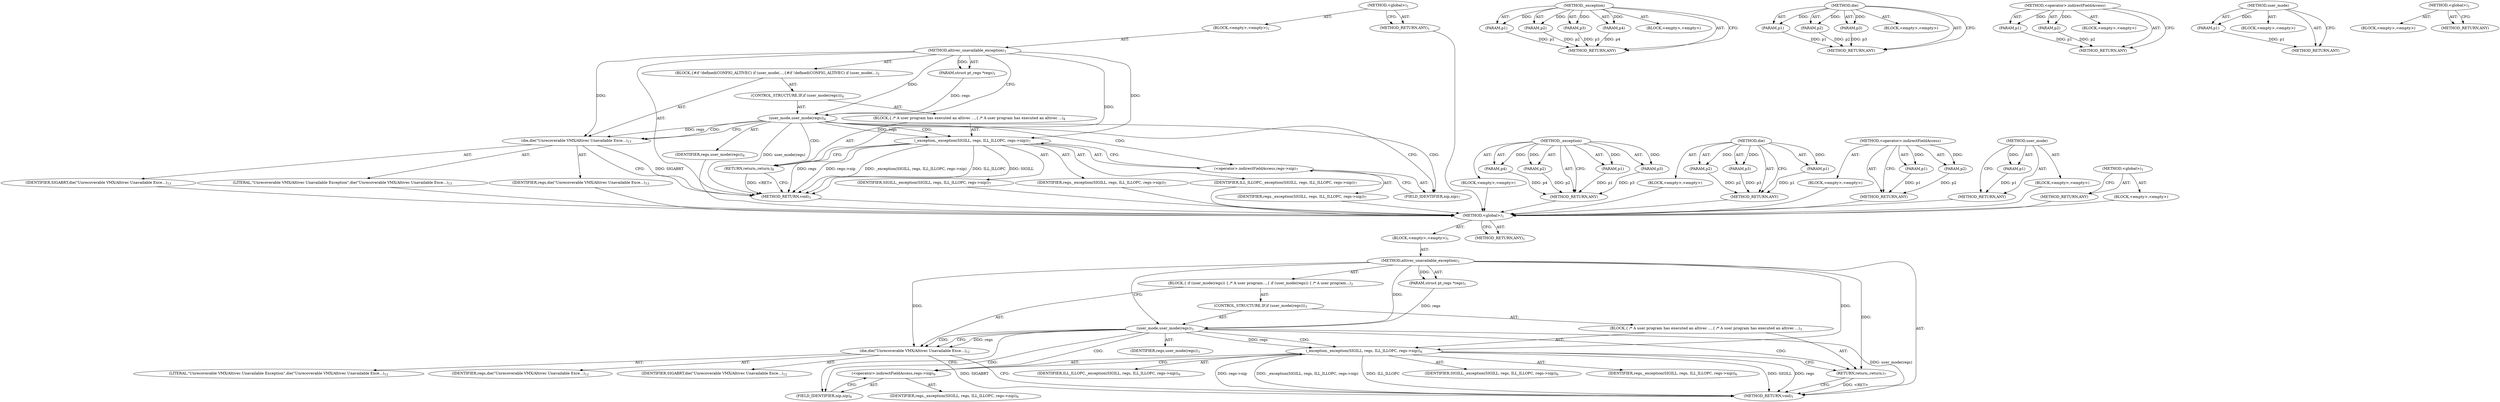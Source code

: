 digraph "&lt;global&gt;" {
vulnerable_6 [label=<(METHOD,&lt;global&gt;)<SUB>1</SUB>>];
vulnerable_7 [label=<(BLOCK,&lt;empty&gt;,&lt;empty&gt;)<SUB>1</SUB>>];
vulnerable_8 [label=<(METHOD,altivec_unavailable_exception)<SUB>1</SUB>>];
vulnerable_9 [label=<(PARAM,struct pt_regs *regs)<SUB>1</SUB>>];
vulnerable_10 [label=<(BLOCK,{
#if !defined(CONFIG_ALTIVEC)
 	if (user_mode(...,{
#if !defined(CONFIG_ALTIVEC)
 	if (user_mode(...)<SUB>2</SUB>>];
vulnerable_11 [label=<(CONTROL_STRUCTURE,IF,if (user_mode(regs)))<SUB>4</SUB>>];
vulnerable_12 [label=<(user_mode,user_mode(regs))<SUB>4</SUB>>];
vulnerable_13 [label=<(IDENTIFIER,regs,user_mode(regs))<SUB>4</SUB>>];
vulnerable_14 [label=<(BLOCK,{
 		/* A user program has executed an altivec ...,{
 		/* A user program has executed an altivec ...)<SUB>4</SUB>>];
vulnerable_15 [label=<(_exception,_exception(SIGILL, regs, ILL_ILLOPC, regs-&gt;nip))<SUB>7</SUB>>];
vulnerable_16 [label=<(IDENTIFIER,SIGILL,_exception(SIGILL, regs, ILL_ILLOPC, regs-&gt;nip))<SUB>7</SUB>>];
vulnerable_17 [label=<(IDENTIFIER,regs,_exception(SIGILL, regs, ILL_ILLOPC, regs-&gt;nip))<SUB>7</SUB>>];
vulnerable_18 [label=<(IDENTIFIER,ILL_ILLOPC,_exception(SIGILL, regs, ILL_ILLOPC, regs-&gt;nip))<SUB>7</SUB>>];
vulnerable_19 [label=<(&lt;operator&gt;.indirectFieldAccess,regs-&gt;nip)<SUB>7</SUB>>];
vulnerable_20 [label=<(IDENTIFIER,regs,_exception(SIGILL, regs, ILL_ILLOPC, regs-&gt;nip))<SUB>7</SUB>>];
vulnerable_21 [label=<(FIELD_IDENTIFIER,nip,nip)<SUB>7</SUB>>];
vulnerable_22 [label=<(RETURN,return;,return;)<SUB>8</SUB>>];
vulnerable_23 [label=<(die,die(&quot;Unrecoverable VMX/Altivec Unavailable Exce...)<SUB>13</SUB>>];
vulnerable_24 [label=<(LITERAL,&quot;Unrecoverable VMX/Altivec Unavailable Exception&quot;,die(&quot;Unrecoverable VMX/Altivec Unavailable Exce...)<SUB>13</SUB>>];
vulnerable_25 [label=<(IDENTIFIER,regs,die(&quot;Unrecoverable VMX/Altivec Unavailable Exce...)<SUB>13</SUB>>];
vulnerable_26 [label=<(IDENTIFIER,SIGABRT,die(&quot;Unrecoverable VMX/Altivec Unavailable Exce...)<SUB>13</SUB>>];
vulnerable_27 [label=<(METHOD_RETURN,void)<SUB>1</SUB>>];
vulnerable_29 [label=<(METHOD_RETURN,ANY)<SUB>1</SUB>>];
vulnerable_50 [label=<(METHOD,_exception)>];
vulnerable_51 [label=<(PARAM,p1)>];
vulnerable_52 [label=<(PARAM,p2)>];
vulnerable_53 [label=<(PARAM,p3)>];
vulnerable_54 [label=<(PARAM,p4)>];
vulnerable_55 [label=<(BLOCK,&lt;empty&gt;,&lt;empty&gt;)>];
vulnerable_56 [label=<(METHOD_RETURN,ANY)>];
vulnerable_62 [label=<(METHOD,die)>];
vulnerable_63 [label=<(PARAM,p1)>];
vulnerable_64 [label=<(PARAM,p2)>];
vulnerable_65 [label=<(PARAM,p3)>];
vulnerable_66 [label=<(BLOCK,&lt;empty&gt;,&lt;empty&gt;)>];
vulnerable_67 [label=<(METHOD_RETURN,ANY)>];
vulnerable_57 [label=<(METHOD,&lt;operator&gt;.indirectFieldAccess)>];
vulnerable_58 [label=<(PARAM,p1)>];
vulnerable_59 [label=<(PARAM,p2)>];
vulnerable_60 [label=<(BLOCK,&lt;empty&gt;,&lt;empty&gt;)>];
vulnerable_61 [label=<(METHOD_RETURN,ANY)>];
vulnerable_46 [label=<(METHOD,user_mode)>];
vulnerable_47 [label=<(PARAM,p1)>];
vulnerable_48 [label=<(BLOCK,&lt;empty&gt;,&lt;empty&gt;)>];
vulnerable_49 [label=<(METHOD_RETURN,ANY)>];
vulnerable_40 [label=<(METHOD,&lt;global&gt;)<SUB>1</SUB>>];
vulnerable_41 [label=<(BLOCK,&lt;empty&gt;,&lt;empty&gt;)>];
vulnerable_42 [label=<(METHOD_RETURN,ANY)>];
fixed_6 [label=<(METHOD,&lt;global&gt;)<SUB>1</SUB>>];
fixed_7 [label=<(BLOCK,&lt;empty&gt;,&lt;empty&gt;)<SUB>1</SUB>>];
fixed_8 [label=<(METHOD,altivec_unavailable_exception)<SUB>1</SUB>>];
fixed_9 [label=<(PARAM,struct pt_regs *regs)<SUB>1</SUB>>];
fixed_10 [label=<(BLOCK,{
 	if (user_mode(regs)) {
 		/* A user program...,{
 	if (user_mode(regs)) {
 		/* A user program...)<SUB>2</SUB>>];
fixed_11 [label=<(CONTROL_STRUCTURE,IF,if (user_mode(regs)))<SUB>3</SUB>>];
fixed_12 [label=<(user_mode,user_mode(regs))<SUB>3</SUB>>];
fixed_13 [label=<(IDENTIFIER,regs,user_mode(regs))<SUB>3</SUB>>];
fixed_14 [label=<(BLOCK,{
 		/* A user program has executed an altivec ...,{
 		/* A user program has executed an altivec ...)<SUB>3</SUB>>];
fixed_15 [label=<(_exception,_exception(SIGILL, regs, ILL_ILLOPC, regs-&gt;nip))<SUB>6</SUB>>];
fixed_16 [label=<(IDENTIFIER,SIGILL,_exception(SIGILL, regs, ILL_ILLOPC, regs-&gt;nip))<SUB>6</SUB>>];
fixed_17 [label=<(IDENTIFIER,regs,_exception(SIGILL, regs, ILL_ILLOPC, regs-&gt;nip))<SUB>6</SUB>>];
fixed_18 [label=<(IDENTIFIER,ILL_ILLOPC,_exception(SIGILL, regs, ILL_ILLOPC, regs-&gt;nip))<SUB>6</SUB>>];
fixed_19 [label=<(&lt;operator&gt;.indirectFieldAccess,regs-&gt;nip)<SUB>6</SUB>>];
fixed_20 [label=<(IDENTIFIER,regs,_exception(SIGILL, regs, ILL_ILLOPC, regs-&gt;nip))<SUB>6</SUB>>];
fixed_21 [label=<(FIELD_IDENTIFIER,nip,nip)<SUB>6</SUB>>];
fixed_22 [label=<(RETURN,return;,return;)<SUB>7</SUB>>];
fixed_23 [label=<(die,die(&quot;Unrecoverable VMX/Altivec Unavailable Exce...)<SUB>12</SUB>>];
fixed_24 [label=<(LITERAL,&quot;Unrecoverable VMX/Altivec Unavailable Exception&quot;,die(&quot;Unrecoverable VMX/Altivec Unavailable Exce...)<SUB>12</SUB>>];
fixed_25 [label=<(IDENTIFIER,regs,die(&quot;Unrecoverable VMX/Altivec Unavailable Exce...)<SUB>12</SUB>>];
fixed_26 [label=<(IDENTIFIER,SIGABRT,die(&quot;Unrecoverable VMX/Altivec Unavailable Exce...)<SUB>12</SUB>>];
fixed_27 [label=<(METHOD_RETURN,void)<SUB>1</SUB>>];
fixed_29 [label=<(METHOD_RETURN,ANY)<SUB>1</SUB>>];
fixed_50 [label=<(METHOD,_exception)>];
fixed_51 [label=<(PARAM,p1)>];
fixed_52 [label=<(PARAM,p2)>];
fixed_53 [label=<(PARAM,p3)>];
fixed_54 [label=<(PARAM,p4)>];
fixed_55 [label=<(BLOCK,&lt;empty&gt;,&lt;empty&gt;)>];
fixed_56 [label=<(METHOD_RETURN,ANY)>];
fixed_62 [label=<(METHOD,die)>];
fixed_63 [label=<(PARAM,p1)>];
fixed_64 [label=<(PARAM,p2)>];
fixed_65 [label=<(PARAM,p3)>];
fixed_66 [label=<(BLOCK,&lt;empty&gt;,&lt;empty&gt;)>];
fixed_67 [label=<(METHOD_RETURN,ANY)>];
fixed_57 [label=<(METHOD,&lt;operator&gt;.indirectFieldAccess)>];
fixed_58 [label=<(PARAM,p1)>];
fixed_59 [label=<(PARAM,p2)>];
fixed_60 [label=<(BLOCK,&lt;empty&gt;,&lt;empty&gt;)>];
fixed_61 [label=<(METHOD_RETURN,ANY)>];
fixed_46 [label=<(METHOD,user_mode)>];
fixed_47 [label=<(PARAM,p1)>];
fixed_48 [label=<(BLOCK,&lt;empty&gt;,&lt;empty&gt;)>];
fixed_49 [label=<(METHOD_RETURN,ANY)>];
fixed_40 [label=<(METHOD,&lt;global&gt;)<SUB>1</SUB>>];
fixed_41 [label=<(BLOCK,&lt;empty&gt;,&lt;empty&gt;)>];
fixed_42 [label=<(METHOD_RETURN,ANY)>];
vulnerable_6 -> vulnerable_7  [key=0, label="AST: "];
vulnerable_6 -> vulnerable_29  [key=0, label="AST: "];
vulnerable_6 -> vulnerable_29  [key=1, label="CFG: "];
vulnerable_7 -> vulnerable_8  [key=0, label="AST: "];
vulnerable_8 -> vulnerable_9  [key=0, label="AST: "];
vulnerable_8 -> vulnerable_9  [key=1, label="DDG: "];
vulnerable_8 -> vulnerable_10  [key=0, label="AST: "];
vulnerable_8 -> vulnerable_27  [key=0, label="AST: "];
vulnerable_8 -> vulnerable_12  [key=0, label="CFG: "];
vulnerable_8 -> vulnerable_12  [key=1, label="DDG: "];
vulnerable_8 -> vulnerable_23  [key=0, label="DDG: "];
vulnerable_8 -> vulnerable_22  [key=0, label="DDG: "];
vulnerable_8 -> vulnerable_15  [key=0, label="DDG: "];
vulnerable_9 -> vulnerable_12  [key=0, label="DDG: regs"];
vulnerable_10 -> vulnerable_11  [key=0, label="AST: "];
vulnerable_10 -> vulnerable_23  [key=0, label="AST: "];
vulnerable_11 -> vulnerable_12  [key=0, label="AST: "];
vulnerable_11 -> vulnerable_14  [key=0, label="AST: "];
vulnerable_12 -> vulnerable_13  [key=0, label="AST: "];
vulnerable_12 -> vulnerable_21  [key=0, label="CFG: "];
vulnerable_12 -> vulnerable_21  [key=1, label="CDG: "];
vulnerable_12 -> vulnerable_23  [key=0, label="CFG: "];
vulnerable_12 -> vulnerable_23  [key=1, label="DDG: regs"];
vulnerable_12 -> vulnerable_23  [key=2, label="CDG: "];
vulnerable_12 -> vulnerable_27  [key=0, label="DDG: user_mode(regs)"];
vulnerable_12 -> vulnerable_15  [key=0, label="DDG: regs"];
vulnerable_12 -> vulnerable_15  [key=1, label="CDG: "];
vulnerable_12 -> vulnerable_19  [key=0, label="CDG: "];
vulnerable_12 -> vulnerable_22  [key=0, label="CDG: "];
vulnerable_13 -> fixed_6  [key=0];
vulnerable_14 -> vulnerable_15  [key=0, label="AST: "];
vulnerable_14 -> vulnerable_22  [key=0, label="AST: "];
vulnerable_15 -> vulnerable_16  [key=0, label="AST: "];
vulnerable_15 -> vulnerable_17  [key=0, label="AST: "];
vulnerable_15 -> vulnerable_18  [key=0, label="AST: "];
vulnerable_15 -> vulnerable_19  [key=0, label="AST: "];
vulnerable_15 -> vulnerable_22  [key=0, label="CFG: "];
vulnerable_15 -> vulnerable_27  [key=0, label="DDG: SIGILL"];
vulnerable_15 -> vulnerable_27  [key=1, label="DDG: regs"];
vulnerable_15 -> vulnerable_27  [key=2, label="DDG: regs-&gt;nip"];
vulnerable_15 -> vulnerable_27  [key=3, label="DDG: _exception(SIGILL, regs, ILL_ILLOPC, regs-&gt;nip)"];
vulnerable_15 -> vulnerable_27  [key=4, label="DDG: ILL_ILLOPC"];
vulnerable_16 -> fixed_6  [key=0];
vulnerable_17 -> fixed_6  [key=0];
vulnerable_18 -> fixed_6  [key=0];
vulnerable_19 -> vulnerable_20  [key=0, label="AST: "];
vulnerable_19 -> vulnerable_21  [key=0, label="AST: "];
vulnerable_19 -> vulnerable_15  [key=0, label="CFG: "];
vulnerable_20 -> fixed_6  [key=0];
vulnerable_21 -> vulnerable_19  [key=0, label="CFG: "];
vulnerable_22 -> vulnerable_27  [key=0, label="CFG: "];
vulnerable_22 -> vulnerable_27  [key=1, label="DDG: &lt;RET&gt;"];
vulnerable_23 -> vulnerable_24  [key=0, label="AST: "];
vulnerable_23 -> vulnerable_25  [key=0, label="AST: "];
vulnerable_23 -> vulnerable_26  [key=0, label="AST: "];
vulnerable_23 -> vulnerable_27  [key=0, label="CFG: "];
vulnerable_23 -> vulnerable_27  [key=1, label="DDG: SIGABRT"];
vulnerable_24 -> fixed_6  [key=0];
vulnerable_25 -> fixed_6  [key=0];
vulnerable_26 -> fixed_6  [key=0];
vulnerable_27 -> fixed_6  [key=0];
vulnerable_29 -> fixed_6  [key=0];
vulnerable_50 -> vulnerable_51  [key=0, label="AST: "];
vulnerable_50 -> vulnerable_51  [key=1, label="DDG: "];
vulnerable_50 -> vulnerable_55  [key=0, label="AST: "];
vulnerable_50 -> vulnerable_52  [key=0, label="AST: "];
vulnerable_50 -> vulnerable_52  [key=1, label="DDG: "];
vulnerable_50 -> vulnerable_56  [key=0, label="AST: "];
vulnerable_50 -> vulnerable_56  [key=1, label="CFG: "];
vulnerable_50 -> vulnerable_53  [key=0, label="AST: "];
vulnerable_50 -> vulnerable_53  [key=1, label="DDG: "];
vulnerable_50 -> vulnerable_54  [key=0, label="AST: "];
vulnerable_50 -> vulnerable_54  [key=1, label="DDG: "];
vulnerable_51 -> vulnerable_56  [key=0, label="DDG: p1"];
vulnerable_52 -> vulnerable_56  [key=0, label="DDG: p2"];
vulnerable_53 -> vulnerable_56  [key=0, label="DDG: p3"];
vulnerable_54 -> vulnerable_56  [key=0, label="DDG: p4"];
vulnerable_55 -> fixed_6  [key=0];
vulnerable_56 -> fixed_6  [key=0];
vulnerable_62 -> vulnerable_63  [key=0, label="AST: "];
vulnerable_62 -> vulnerable_63  [key=1, label="DDG: "];
vulnerable_62 -> vulnerable_66  [key=0, label="AST: "];
vulnerable_62 -> vulnerable_64  [key=0, label="AST: "];
vulnerable_62 -> vulnerable_64  [key=1, label="DDG: "];
vulnerable_62 -> vulnerable_67  [key=0, label="AST: "];
vulnerable_62 -> vulnerable_67  [key=1, label="CFG: "];
vulnerable_62 -> vulnerable_65  [key=0, label="AST: "];
vulnerable_62 -> vulnerable_65  [key=1, label="DDG: "];
vulnerable_63 -> vulnerable_67  [key=0, label="DDG: p1"];
vulnerable_64 -> vulnerable_67  [key=0, label="DDG: p2"];
vulnerable_65 -> vulnerable_67  [key=0, label="DDG: p3"];
vulnerable_66 -> fixed_6  [key=0];
vulnerable_67 -> fixed_6  [key=0];
vulnerable_57 -> vulnerable_58  [key=0, label="AST: "];
vulnerable_57 -> vulnerable_58  [key=1, label="DDG: "];
vulnerable_57 -> vulnerable_60  [key=0, label="AST: "];
vulnerable_57 -> vulnerable_59  [key=0, label="AST: "];
vulnerable_57 -> vulnerable_59  [key=1, label="DDG: "];
vulnerable_57 -> vulnerable_61  [key=0, label="AST: "];
vulnerable_57 -> vulnerable_61  [key=1, label="CFG: "];
vulnerable_58 -> vulnerable_61  [key=0, label="DDG: p1"];
vulnerable_59 -> vulnerable_61  [key=0, label="DDG: p2"];
vulnerable_60 -> fixed_6  [key=0];
vulnerable_61 -> fixed_6  [key=0];
vulnerable_46 -> vulnerable_47  [key=0, label="AST: "];
vulnerable_46 -> vulnerable_47  [key=1, label="DDG: "];
vulnerable_46 -> vulnerable_48  [key=0, label="AST: "];
vulnerable_46 -> vulnerable_49  [key=0, label="AST: "];
vulnerable_46 -> vulnerable_49  [key=1, label="CFG: "];
vulnerable_47 -> vulnerable_49  [key=0, label="DDG: p1"];
vulnerable_48 -> fixed_6  [key=0];
vulnerable_49 -> fixed_6  [key=0];
vulnerable_40 -> vulnerable_41  [key=0, label="AST: "];
vulnerable_40 -> vulnerable_42  [key=0, label="AST: "];
vulnerable_40 -> vulnerable_42  [key=1, label="CFG: "];
vulnerable_41 -> fixed_6  [key=0];
vulnerable_42 -> fixed_6  [key=0];
fixed_6 -> fixed_7  [key=0, label="AST: "];
fixed_6 -> fixed_29  [key=0, label="AST: "];
fixed_6 -> fixed_29  [key=1, label="CFG: "];
fixed_7 -> fixed_8  [key=0, label="AST: "];
fixed_8 -> fixed_9  [key=0, label="AST: "];
fixed_8 -> fixed_9  [key=1, label="DDG: "];
fixed_8 -> fixed_10  [key=0, label="AST: "];
fixed_8 -> fixed_27  [key=0, label="AST: "];
fixed_8 -> fixed_12  [key=0, label="CFG: "];
fixed_8 -> fixed_12  [key=1, label="DDG: "];
fixed_8 -> fixed_23  [key=0, label="DDG: "];
fixed_8 -> fixed_22  [key=0, label="DDG: "];
fixed_8 -> fixed_15  [key=0, label="DDG: "];
fixed_9 -> fixed_12  [key=0, label="DDG: regs"];
fixed_10 -> fixed_11  [key=0, label="AST: "];
fixed_10 -> fixed_23  [key=0, label="AST: "];
fixed_11 -> fixed_12  [key=0, label="AST: "];
fixed_11 -> fixed_14  [key=0, label="AST: "];
fixed_12 -> fixed_13  [key=0, label="AST: "];
fixed_12 -> fixed_21  [key=0, label="CFG: "];
fixed_12 -> fixed_21  [key=1, label="CDG: "];
fixed_12 -> fixed_23  [key=0, label="CFG: "];
fixed_12 -> fixed_23  [key=1, label="DDG: regs"];
fixed_12 -> fixed_23  [key=2, label="CDG: "];
fixed_12 -> fixed_27  [key=0, label="DDG: user_mode(regs)"];
fixed_12 -> fixed_15  [key=0, label="DDG: regs"];
fixed_12 -> fixed_15  [key=1, label="CDG: "];
fixed_12 -> fixed_19  [key=0, label="CDG: "];
fixed_12 -> fixed_22  [key=0, label="CDG: "];
fixed_14 -> fixed_15  [key=0, label="AST: "];
fixed_14 -> fixed_22  [key=0, label="AST: "];
fixed_15 -> fixed_16  [key=0, label="AST: "];
fixed_15 -> fixed_17  [key=0, label="AST: "];
fixed_15 -> fixed_18  [key=0, label="AST: "];
fixed_15 -> fixed_19  [key=0, label="AST: "];
fixed_15 -> fixed_22  [key=0, label="CFG: "];
fixed_15 -> fixed_27  [key=0, label="DDG: SIGILL"];
fixed_15 -> fixed_27  [key=1, label="DDG: regs"];
fixed_15 -> fixed_27  [key=2, label="DDG: regs-&gt;nip"];
fixed_15 -> fixed_27  [key=3, label="DDG: _exception(SIGILL, regs, ILL_ILLOPC, regs-&gt;nip)"];
fixed_15 -> fixed_27  [key=4, label="DDG: ILL_ILLOPC"];
fixed_19 -> fixed_20  [key=0, label="AST: "];
fixed_19 -> fixed_21  [key=0, label="AST: "];
fixed_19 -> fixed_15  [key=0, label="CFG: "];
fixed_21 -> fixed_19  [key=0, label="CFG: "];
fixed_22 -> fixed_27  [key=0, label="CFG: "];
fixed_22 -> fixed_27  [key=1, label="DDG: &lt;RET&gt;"];
fixed_23 -> fixed_24  [key=0, label="AST: "];
fixed_23 -> fixed_25  [key=0, label="AST: "];
fixed_23 -> fixed_26  [key=0, label="AST: "];
fixed_23 -> fixed_27  [key=0, label="CFG: "];
fixed_23 -> fixed_27  [key=1, label="DDG: SIGABRT"];
fixed_50 -> fixed_51  [key=0, label="AST: "];
fixed_50 -> fixed_51  [key=1, label="DDG: "];
fixed_50 -> fixed_55  [key=0, label="AST: "];
fixed_50 -> fixed_52  [key=0, label="AST: "];
fixed_50 -> fixed_52  [key=1, label="DDG: "];
fixed_50 -> fixed_56  [key=0, label="AST: "];
fixed_50 -> fixed_56  [key=1, label="CFG: "];
fixed_50 -> fixed_53  [key=0, label="AST: "];
fixed_50 -> fixed_53  [key=1, label="DDG: "];
fixed_50 -> fixed_54  [key=0, label="AST: "];
fixed_50 -> fixed_54  [key=1, label="DDG: "];
fixed_51 -> fixed_56  [key=0, label="DDG: p1"];
fixed_52 -> fixed_56  [key=0, label="DDG: p2"];
fixed_53 -> fixed_56  [key=0, label="DDG: p3"];
fixed_54 -> fixed_56  [key=0, label="DDG: p4"];
fixed_62 -> fixed_63  [key=0, label="AST: "];
fixed_62 -> fixed_63  [key=1, label="DDG: "];
fixed_62 -> fixed_66  [key=0, label="AST: "];
fixed_62 -> fixed_64  [key=0, label="AST: "];
fixed_62 -> fixed_64  [key=1, label="DDG: "];
fixed_62 -> fixed_67  [key=0, label="AST: "];
fixed_62 -> fixed_67  [key=1, label="CFG: "];
fixed_62 -> fixed_65  [key=0, label="AST: "];
fixed_62 -> fixed_65  [key=1, label="DDG: "];
fixed_63 -> fixed_67  [key=0, label="DDG: p1"];
fixed_64 -> fixed_67  [key=0, label="DDG: p2"];
fixed_65 -> fixed_67  [key=0, label="DDG: p3"];
fixed_57 -> fixed_58  [key=0, label="AST: "];
fixed_57 -> fixed_58  [key=1, label="DDG: "];
fixed_57 -> fixed_60  [key=0, label="AST: "];
fixed_57 -> fixed_59  [key=0, label="AST: "];
fixed_57 -> fixed_59  [key=1, label="DDG: "];
fixed_57 -> fixed_61  [key=0, label="AST: "];
fixed_57 -> fixed_61  [key=1, label="CFG: "];
fixed_58 -> fixed_61  [key=0, label="DDG: p1"];
fixed_59 -> fixed_61  [key=0, label="DDG: p2"];
fixed_46 -> fixed_47  [key=0, label="AST: "];
fixed_46 -> fixed_47  [key=1, label="DDG: "];
fixed_46 -> fixed_48  [key=0, label="AST: "];
fixed_46 -> fixed_49  [key=0, label="AST: "];
fixed_46 -> fixed_49  [key=1, label="CFG: "];
fixed_47 -> fixed_49  [key=0, label="DDG: p1"];
fixed_40 -> fixed_41  [key=0, label="AST: "];
fixed_40 -> fixed_42  [key=0, label="AST: "];
fixed_40 -> fixed_42  [key=1, label="CFG: "];
}
